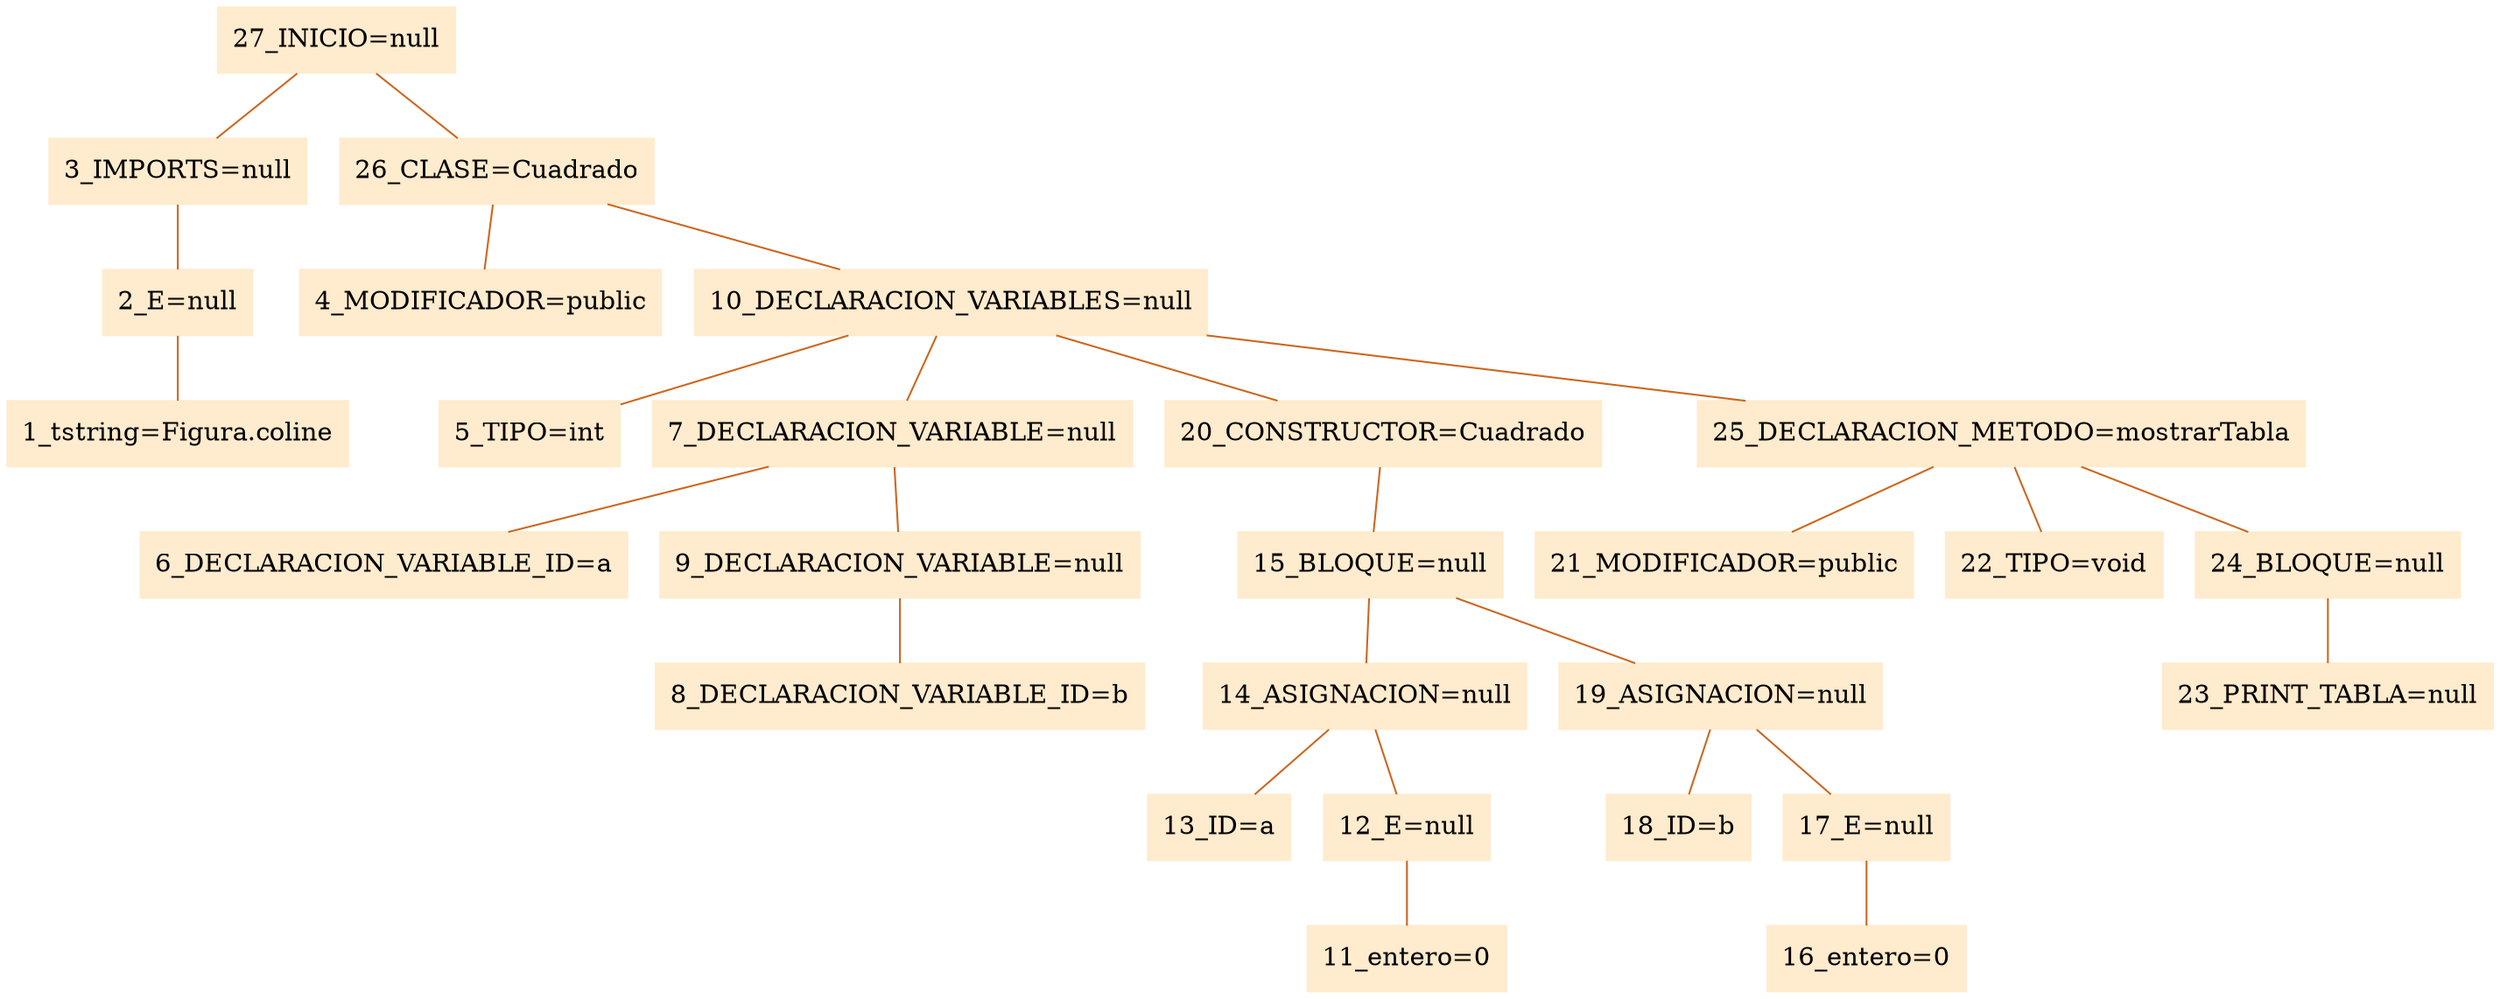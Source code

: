 digraph G {node[shape=box, style=filled, color=blanchedalmond]; edge[color=chocolate3, dir=none];rankdir=UD 

"27_INICIO=null"->"3_IMPORTS=null"
"3_IMPORTS=null"->"2_E=null"
"2_E=null"->"1_tstring=Figura.coline"
"27_INICIO=null"->"26_CLASE=Cuadrado"
"26_CLASE=Cuadrado"->"4_MODIFICADOR=public"
"26_CLASE=Cuadrado"->"10_DECLARACION_VARIABLES=null"
"10_DECLARACION_VARIABLES=null"->"5_TIPO=int"
"10_DECLARACION_VARIABLES=null"->"7_DECLARACION_VARIABLE=null"
"7_DECLARACION_VARIABLE=null"->"6_DECLARACION_VARIABLE_ID=a"
"7_DECLARACION_VARIABLE=null"->"9_DECLARACION_VARIABLE=null"
"9_DECLARACION_VARIABLE=null"->"8_DECLARACION_VARIABLE_ID=b"
"10_DECLARACION_VARIABLES=null"->"20_CONSTRUCTOR=Cuadrado"
"20_CONSTRUCTOR=Cuadrado"->"15_BLOQUE=null"
"15_BLOQUE=null"->"14_ASIGNACION=null"
"14_ASIGNACION=null"->"13_ID=a"
"14_ASIGNACION=null"->"12_E=null"
"12_E=null"->"11_entero=0"
"15_BLOQUE=null"->"19_ASIGNACION=null"
"19_ASIGNACION=null"->"18_ID=b"
"19_ASIGNACION=null"->"17_E=null"
"17_E=null"->"16_entero=0"
"10_DECLARACION_VARIABLES=null"->"25_DECLARACION_METODO=mostrarTabla"
"25_DECLARACION_METODO=mostrarTabla"->"21_MODIFICADOR=public"
"25_DECLARACION_METODO=mostrarTabla"->"22_TIPO=void"
"25_DECLARACION_METODO=mostrarTabla"->"24_BLOQUE=null"
"24_BLOQUE=null"->"23_PRINT_TABLA=null"


}
